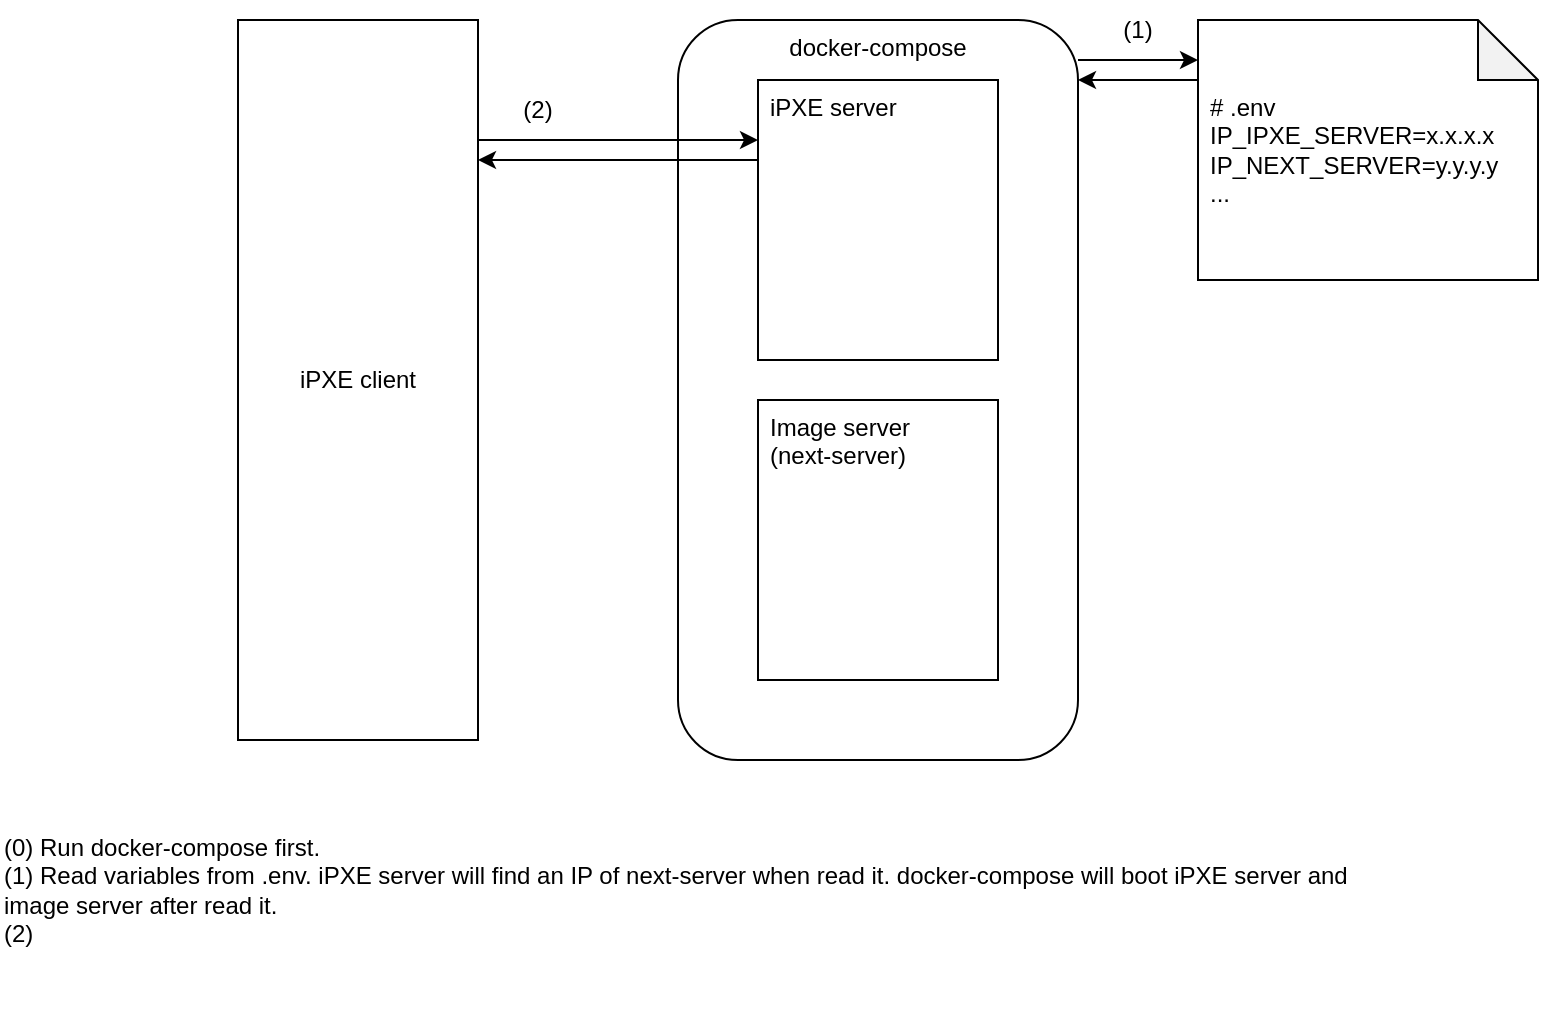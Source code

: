 <mxfile version="21.6.8" type="device">
  <diagram name="Page-1" id="waToT-_TQXdz1UbK6SKb">
    <mxGraphModel dx="1434" dy="1071" grid="1" gridSize="10" guides="1" tooltips="1" connect="1" arrows="1" fold="1" page="1" pageScale="1" pageWidth="850" pageHeight="1100" math="0" shadow="0">
      <root>
        <mxCell id="0" />
        <mxCell id="1" parent="0" />
        <mxCell id="Tgo-EIQqhHf8mCCOI4vc-4" value="iPXE client" style="rounded=0;whiteSpace=wrap;html=1;" vertex="1" parent="1">
          <mxGeometry x="200" y="160" width="120" height="360" as="geometry" />
        </mxCell>
        <mxCell id="Tgo-EIQqhHf8mCCOI4vc-6" value="docker-compose" style="rounded=1;whiteSpace=wrap;html=1;verticalAlign=top;align=center;spacingLeft=0;" vertex="1" parent="1">
          <mxGeometry x="420" y="160" width="200" height="370" as="geometry" />
        </mxCell>
        <mxCell id="Tgo-EIQqhHf8mCCOI4vc-7" value="# .env&lt;br&gt;IP_IPXE_SERVER=x.x.x.x&lt;br&gt;IP_NEXT_SERVER=y.y.y.y&lt;br&gt;..." style="shape=note;whiteSpace=wrap;html=1;backgroundOutline=1;darkOpacity=0.05;align=left;spacingLeft=4;" vertex="1" parent="1">
          <mxGeometry x="680" y="160" width="170" height="130" as="geometry" />
        </mxCell>
        <mxCell id="Tgo-EIQqhHf8mCCOI4vc-9" value="" style="endArrow=classic;html=1;rounded=0;" edge="1" parent="1">
          <mxGeometry width="50" height="50" relative="1" as="geometry">
            <mxPoint x="620" y="180" as="sourcePoint" />
            <mxPoint x="680" y="180" as="targetPoint" />
          </mxGeometry>
        </mxCell>
        <mxCell id="Tgo-EIQqhHf8mCCOI4vc-10" value="&lt;font style=&quot;font-size: 12px;&quot;&gt;(1)&lt;/font&gt;" style="text;html=1;strokeColor=none;fillColor=none;align=center;verticalAlign=middle;whiteSpace=wrap;rounded=0;" vertex="1" parent="1">
          <mxGeometry x="630" y="150" width="40" height="30" as="geometry" />
        </mxCell>
        <mxCell id="Tgo-EIQqhHf8mCCOI4vc-11" value="" style="endArrow=classic;html=1;rounded=0;" edge="1" parent="1">
          <mxGeometry width="50" height="50" relative="1" as="geometry">
            <mxPoint x="680" y="190" as="sourcePoint" />
            <mxPoint x="620" y="190" as="targetPoint" />
          </mxGeometry>
        </mxCell>
        <mxCell id="Tgo-EIQqhHf8mCCOI4vc-1" value="iPXE server&lt;br&gt;" style="rounded=0;whiteSpace=wrap;html=1;verticalAlign=top;align=left;spacingLeft=4;" vertex="1" parent="1">
          <mxGeometry x="460" y="190" width="120" height="140" as="geometry" />
        </mxCell>
        <mxCell id="Tgo-EIQqhHf8mCCOI4vc-3" value="Image server&lt;br&gt;(next-server)" style="rounded=0;whiteSpace=wrap;html=1;verticalAlign=top;align=left;spacingLeft=4;" vertex="1" parent="1">
          <mxGeometry x="460" y="350" width="120" height="140" as="geometry" />
        </mxCell>
        <mxCell id="Tgo-EIQqhHf8mCCOI4vc-12" value="(0) Run docker-compose first.&lt;br&gt;(1) Read variables from .env. iPXE server will find an IP of next-server when read it. docker-compose will boot iPXE server and image server after read it.&lt;br&gt;(2)&amp;nbsp;" style="text;html=1;strokeColor=none;fillColor=none;align=left;verticalAlign=top;whiteSpace=wrap;rounded=0;" vertex="1" parent="1">
          <mxGeometry x="81" y="560" width="680" height="100" as="geometry" />
        </mxCell>
        <mxCell id="Tgo-EIQqhHf8mCCOI4vc-14" value="&lt;font style=&quot;font-size: 12px;&quot;&gt;(2)&lt;/font&gt;" style="text;html=1;strokeColor=none;fillColor=none;align=center;verticalAlign=middle;whiteSpace=wrap;rounded=0;" vertex="1" parent="1">
          <mxGeometry x="330" y="190" width="40" height="30" as="geometry" />
        </mxCell>
        <mxCell id="Tgo-EIQqhHf8mCCOI4vc-15" value="" style="endArrow=classic;html=1;rounded=0;" edge="1" parent="1">
          <mxGeometry width="50" height="50" relative="1" as="geometry">
            <mxPoint x="320" y="220" as="sourcePoint" />
            <mxPoint x="460" y="220" as="targetPoint" />
          </mxGeometry>
        </mxCell>
        <mxCell id="Tgo-EIQqhHf8mCCOI4vc-16" value="" style="endArrow=classic;html=1;rounded=0;" edge="1" parent="1">
          <mxGeometry width="50" height="50" relative="1" as="geometry">
            <mxPoint x="460" y="230" as="sourcePoint" />
            <mxPoint x="320" y="230" as="targetPoint" />
          </mxGeometry>
        </mxCell>
      </root>
    </mxGraphModel>
  </diagram>
</mxfile>
